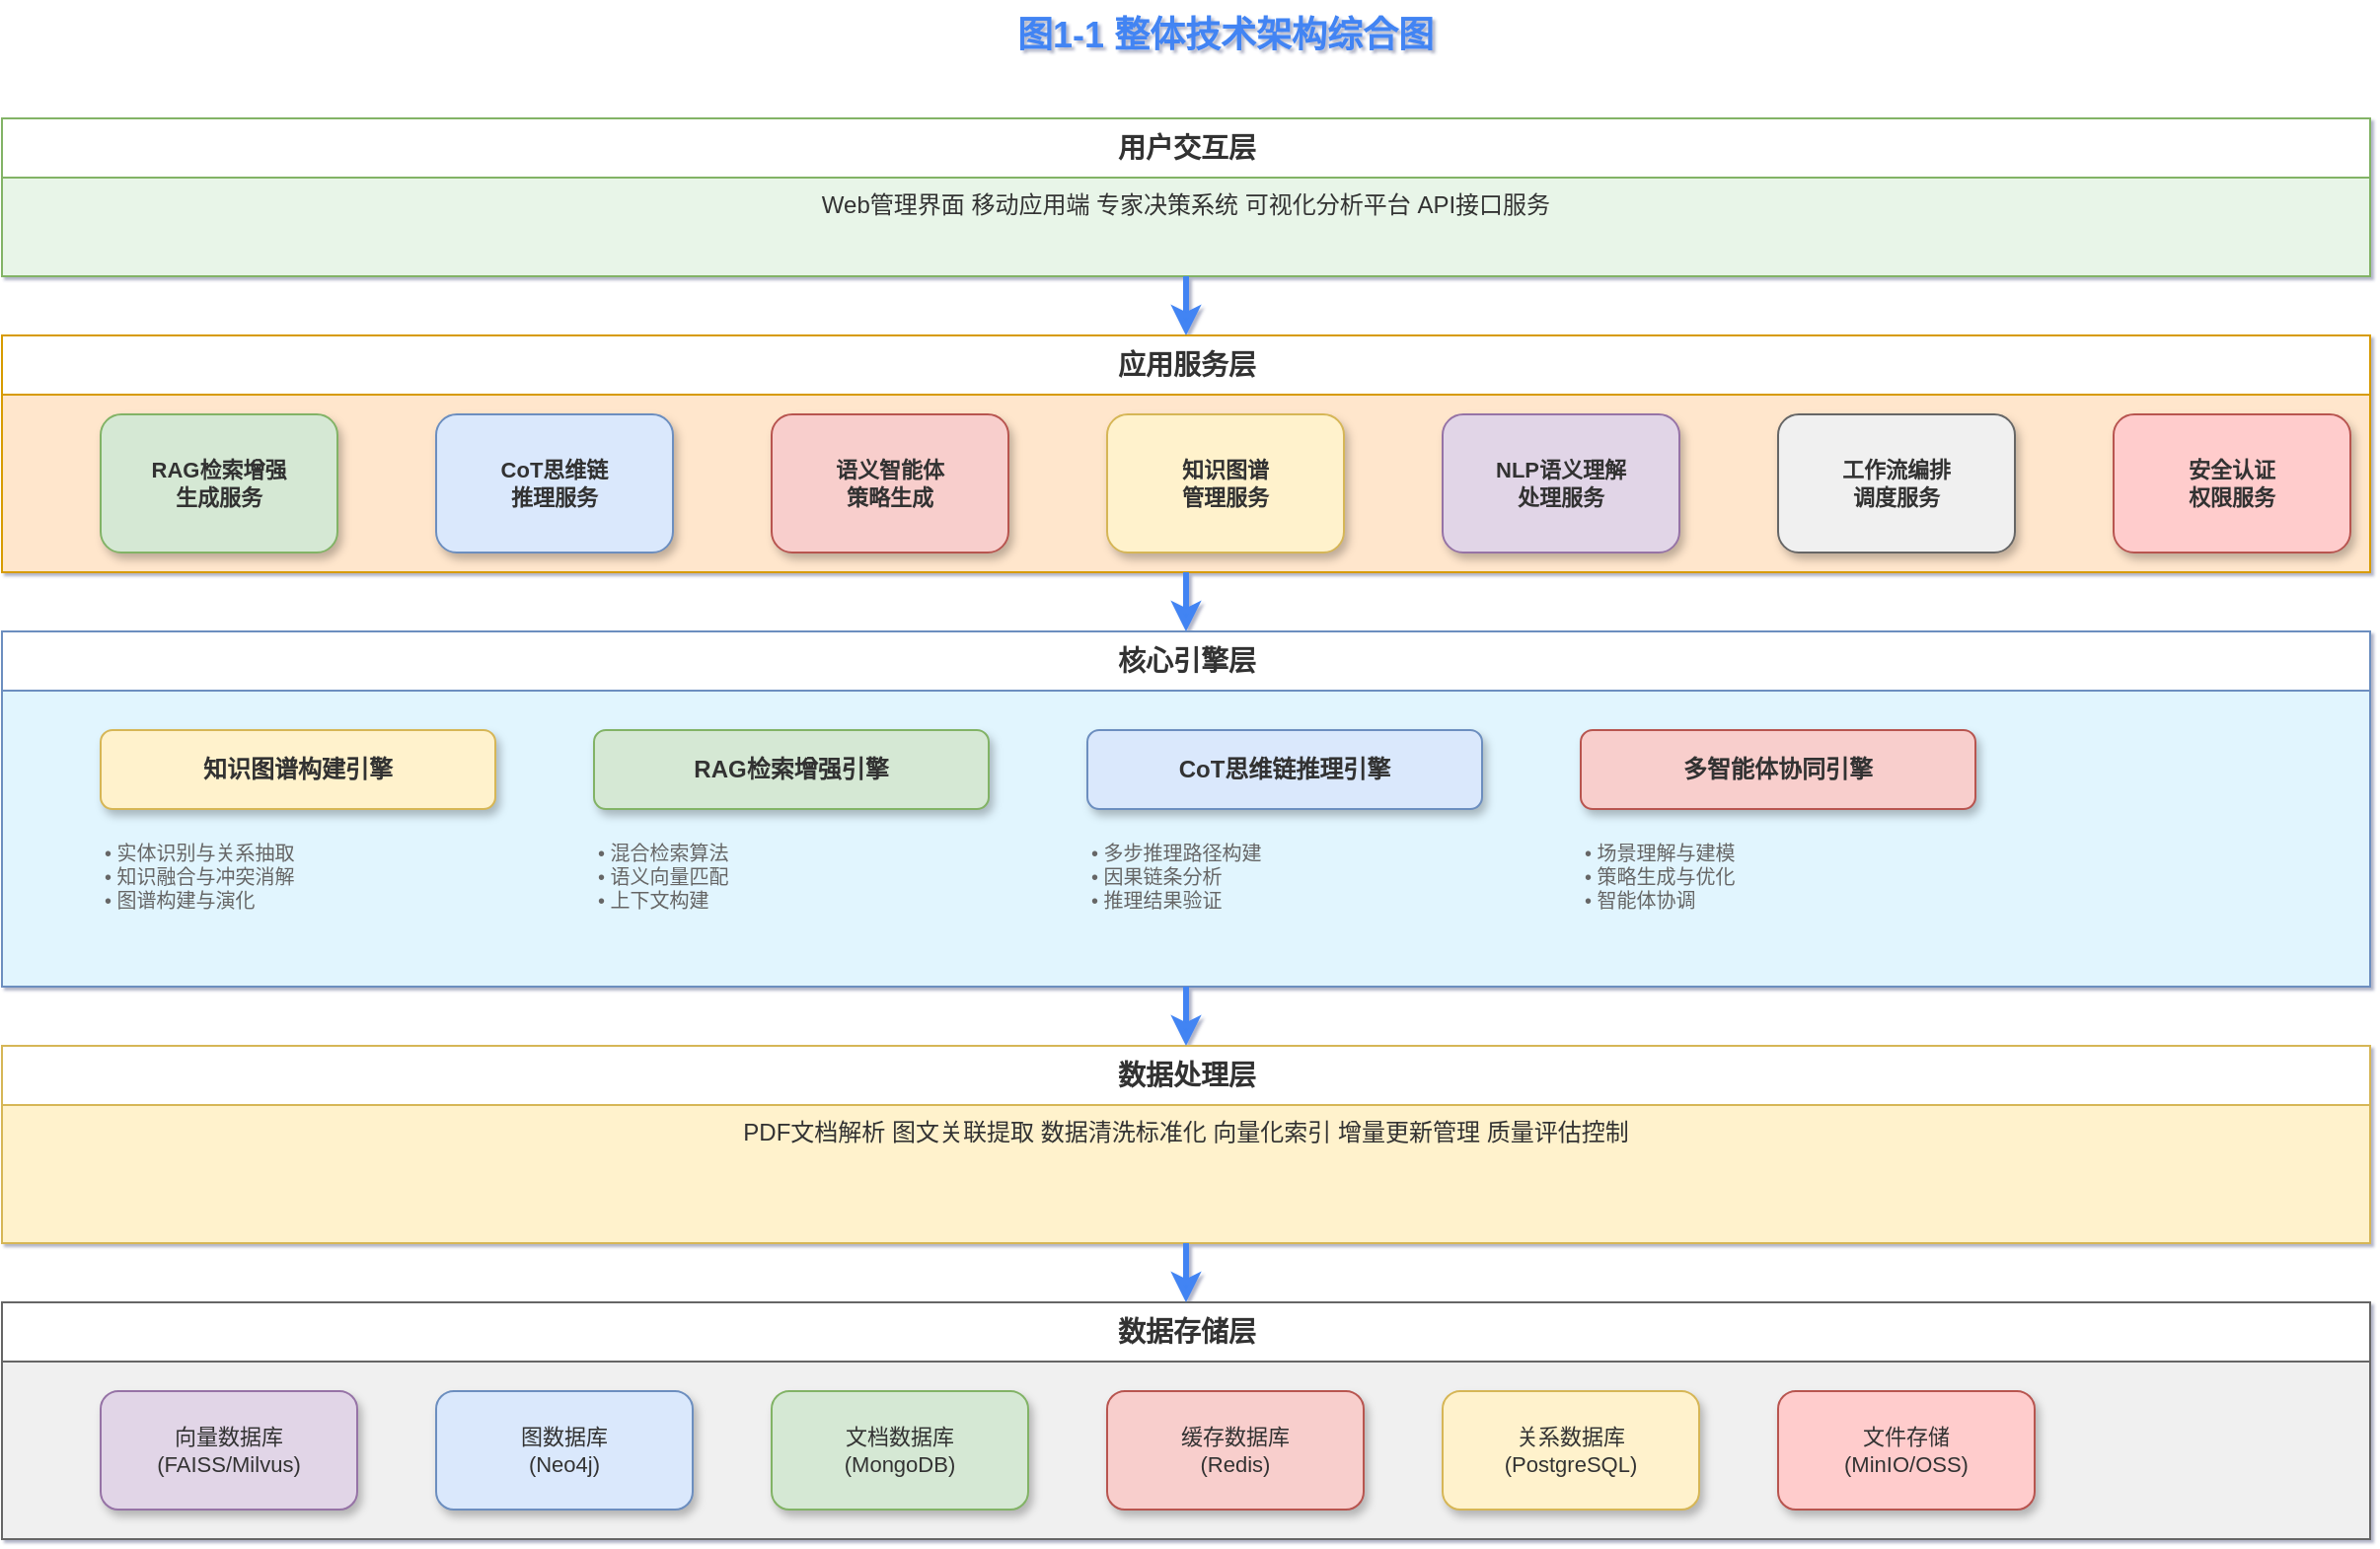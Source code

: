 <?xml version="1.0" encoding="UTF-8"?>
<mxfile version="24.7.7">
  <diagram name="整体技术架构综合图" id="architecture">
    <mxGraphModel dx="1422" dy="794" grid="1" gridSize="10" guides="1" tooltips="1" connect="1" arrows="1" fold="1" page="1" pageScale="1" pageWidth="1400" pageHeight="900" math="0" shadow="1">
      <root>
        <mxCell id="0" />
        <mxCell id="1" parent="0" />
        
        <!-- 标题 -->
        <mxCell id="title" value="图1-1 整体技术架构综合图" style="text;html=1;strokeColor=none;fillColor=none;align=center;verticalAlign=middle;whiteSpace=wrap;rounded=0;fontSize=18;fontStyle=1;fontColor=#4284F3;" vertex="1" parent="1">
          <mxGeometry x="570" y="30" width="300" height="35" as="geometry" />
        </mxCell>
        
        <!-- 用户交互层 -->
        <mxCell id="user_layer" value="用户交互层" style="swimlane;html=1;fontStyle=1;align=center;verticalAlign=top;childLayout=stackLayout;horizontal=1;startSize=30;horizontalStack=0;resizeParent=1;resizeLast=0;collapsible=0;marginBottom=0;swimlaneFillColor=#E8F5E8;strokeColor=#82B366;fontColor=#333333;fontSize=14;" vertex="1" parent="1">
          <mxGeometry x="100" y="90" width="1200" height="80" as="geometry" />
        </mxCell>
        
        <mxCell id="user_interfaces" value="Web管理界面          移动应用端          专家决策系统          可视化分析平台          API接口服务" style="text;html=1;strokeColor=none;fillColor=none;spacingLeft=4;spacingRight=4;whiteSpace=wrap;overflow=hidden;rotatable=0;fontSize=12;fontColor=#333333;align=center;" vertex="1" parent="user_layer">
          <mxGeometry y="30" width="1200" height="50" as="geometry" />
        </mxCell>
        
        <!-- 应用服务层 -->
        <mxCell id="app_layer" value="应用服务层" style="swimlane;html=1;fontStyle=1;align=center;verticalAlign=top;childLayout=stackLayout;horizontal=1;startSize=30;horizontalStack=0;resizeParent=1;resizeLast=0;collapsible=0;marginBottom=0;swimlaneFillColor=#FFE6CC;strokeColor=#D79B00;fontColor=#333333;fontSize=14;" vertex="1" parent="1">
          <mxGeometry x="100" y="200" width="1200" height="120" as="geometry" />
        </mxCell>
        
        <mxCell id="core_services" value="" style="html=1;fillColor=none;strokeColor=none;" vertex="1" parent="app_layer">
          <mxGeometry y="30" width="1200" height="90" as="geometry" />
        </mxCell>
        
        <!-- 核心服务模块 -->
        <mxCell id="rag_service" value="RAG检索增强&#xa;生成服务" style="rounded=1;whiteSpace=wrap;html=1;fillColor=#D5E8D4;strokeColor=#82B366;fontColor=#333333;fontSize=11;fontStyle=1;shadow=1;" vertex="1" parent="core_services">
          <mxGeometry x="50" y="10" width="120" height="70" as="geometry" />
        </mxCell>
        
        <mxCell id="cot_service" value="CoT思维链&#xa;推理服务" style="rounded=1;whiteSpace=wrap;html=1;fillColor=#DAE8FC;strokeColor=#6C8EBF;fontColor=#333333;fontSize=11;fontStyle=1;shadow=1;" vertex="1" parent="core_services">
          <mxGeometry x="220" y="10" width="120" height="70" as="geometry" />
        </mxCell>
        
        <mxCell id="agent_service" value="语义智能体&#xa;策略生成" style="rounded=1;whiteSpace=wrap;html=1;fillColor=#F8CECC;strokeColor=#B85450;fontColor=#333333;fontSize=11;fontStyle=1;shadow=1;" vertex="1" parent="core_services">
          <mxGeometry x="390" y="10" width="120" height="70" as="geometry" />
        </mxCell>
        
        <mxCell id="kg_service" value="知识图谱&#xa;管理服务" style="rounded=1;whiteSpace=wrap;html=1;fillColor=#FFF2CC;strokeColor=#D6B656;fontColor=#333333;fontSize=11;fontStyle=1;shadow=1;" vertex="1" parent="core_services">
          <mxGeometry x="560" y="10" width="120" height="70" as="geometry" />
        </mxCell>
        
        <mxCell id="nlp_service" value="NLP语义理解&#xa;处理服务" style="rounded=1;whiteSpace=wrap;html=1;fillColor=#E1D5E7;strokeColor=#9673A6;fontColor=#333333;fontSize=11;fontStyle=1;shadow=1;" vertex="1" parent="core_services">
          <mxGeometry x="730" y="10" width="120" height="70" as="geometry" />
        </mxCell>
        
        <mxCell id="workflow_service" value="工作流编排&#xa;调度服务" style="rounded=1;whiteSpace=wrap;html=1;fillColor=#F0F0F0;strokeColor=#666666;fontColor=#333333;fontSize=11;fontStyle=1;shadow=1;" vertex="1" parent="core_services">
          <mxGeometry x="900" y="10" width="120" height="70" as="geometry" />
        </mxCell>
        
        <mxCell id="security_service" value="安全认证&#xa;权限服务" style="rounded=1;whiteSpace=wrap;html=1;fillColor=#FFCCCC;strokeColor=#B85450;fontColor=#333333;fontSize=11;fontStyle=1;shadow=1;" vertex="1" parent="core_services">
          <mxGeometry x="1070" y="10" width="120" height="70" as="geometry" />
        </mxCell>
        
        <!-- 核心引擎层 -->
        <mxCell id="engine_layer" value="核心引擎层" style="swimlane;html=1;fontStyle=1;align=center;verticalAlign=top;childLayout=stackLayout;horizontal=1;startSize=30;horizontalStack=0;resizeParent=1;resizeLast=0;collapsible=0;marginBottom=0;swimlaneFillColor=#E1F5FE;strokeColor=#6C8EBF;fontColor=#333333;fontSize=14;" vertex="1" parent="1">
          <mxGeometry x="100" y="350" width="1200" height="180" as="geometry" />
        </mxCell>
        
        <!-- 引擎模块容器 -->
        <mxCell id="engines_container" value="" style="html=1;fillColor=none;strokeColor=none;" vertex="1" parent="engine_layer">
          <mxGeometry y="30" width="1200" height="150" as="geometry" />
        </mxCell>
        
        <!-- 知识图谱构建引擎 -->
        <mxCell id="kg_engine" value="知识图谱构建引擎" style="rounded=1;whiteSpace=wrap;html=1;fillColor=#FFF2CC;strokeColor=#D6B656;fontColor=#333333;fontSize=12;fontStyle=1;shadow=1;" vertex="1" parent="engines_container">
          <mxGeometry x="50" y="20" width="200" height="40" as="geometry" />
        </mxCell>
        
        <mxCell id="kg_details" value="• 实体识别与关系抽取&#xa;• 知识融合与冲突消解&#xa;• 图谱构建与演化" style="text;html=1;strokeColor=none;fillColor=none;fontSize=10;fontColor=#666666;align=left;" vertex="1" parent="engines_container">
          <mxGeometry x="50" y="70" width="200" height="50" as="geometry" />
        </mxCell>
        
        <!-- RAG检索引擎 -->
        <mxCell id="rag_engine" value="RAG检索增强引擎" style="rounded=1;whiteSpace=wrap;html=1;fillColor=#D5E8D4;strokeColor=#82B366;fontColor=#333333;fontSize=12;fontStyle=1;shadow=1;" vertex="1" parent="engines_container">
          <mxGeometry x="300" y="20" width="200" height="40" as="geometry" />
        </mxCell>
        
        <mxCell id="rag_details" value="• 混合检索算法&#xa;• 语义向量匹配&#xa;• 上下文构建" style="text;html=1;strokeColor=none;fillColor=none;fontSize=10;fontColor=#666666;align=left;" vertex="1" parent="engines_container">
          <mxGeometry x="300" y="70" width="200" height="50" as="geometry" />
        </mxCell>
        
        <!-- CoT推理引擎 -->
        <mxCell id="cot_engine" value="CoT思维链推理引擎" style="rounded=1;whiteSpace=wrap;html=1;fillColor=#DAE8FC;strokeColor=#6C8EBF;fontColor=#333333;fontSize=12;fontStyle=1;shadow=1;" vertex="1" parent="engines_container">
          <mxGeometry x="550" y="20" width="200" height="40" as="geometry" />
        </mxCell>
        
        <mxCell id="cot_details" value="• 多步推理路径构建&#xa;• 因果链条分析&#xa;• 推理结果验证" style="text;html=1;strokeColor=none;fillColor=none;fontSize=10;fontColor=#666666;align=left;" vertex="1" parent="engines_container">
          <mxGeometry x="550" y="70" width="200" height="50" as="geometry" />
        </mxCell>
        
        <!-- 智能体引擎 -->
        <mxCell id="agent_engine" value="多智能体协同引擎" style="rounded=1;whiteSpace=wrap;html=1;fillColor=#F8CECC;strokeColor=#B85450;fontColor=#333333;fontSize=12;fontStyle=1;shadow=1;" vertex="1" parent="engines_container">
          <mxGeometry x="800" y="20" width="200" height="40" as="geometry" />
        </mxCell>
        
        <mxCell id="agent_details" value="• 场景理解与建模&#xa;• 策略生成与优化&#xa;• 智能体协调" style="text;html=1;strokeColor=none;fillColor=none;fontSize=10;fontColor=#666666;align=left;" vertex="1" parent="engines_container">
          <mxGeometry x="800" y="70" width="200" height="50" as="geometry" />
        </mxCell>
        
        <!-- 数据处理层 -->
        <mxCell id="data_layer" value="数据处理层" style="swimlane;html=1;fontStyle=1;align=center;verticalAlign=top;childLayout=stackLayout;horizontal=1;startSize=30;horizontalStack=0;resizeParent=1;resizeLast=0;collapsible=0;marginBottom=0;swimlaneFillColor=#FFF2CC;strokeColor=#D6B656;fontColor=#333333;fontSize=14;" vertex="1" parent="1">
          <mxGeometry x="100" y="560" width="1200" height="100" as="geometry" />
        </mxCell>
        
        <mxCell id="data_components" value="PDF文档解析     图文关联提取     数据清洗标准化     向量化索引     增量更新管理     质量评估控制" style="text;html=1;strokeColor=none;fillColor=none;spacingLeft=4;spacingRight=4;whiteSpace=wrap;overflow=hidden;rotatable=0;fontSize=12;fontColor=#333333;align=center;" vertex="1" parent="data_layer">
          <mxGeometry y="30" width="1200" height="70" as="geometry" />
        </mxCell>
        
        <!-- 数据存储层 -->
        <mxCell id="storage_layer" value="数据存储层" style="swimlane;html=1;fontStyle=1;align=center;verticalAlign=top;childLayout=stackLayout;horizontal=1;startSize=30;horizontalStack=0;resizeParent=1;resizeLast=0;collapsible=0;marginBottom=0;swimlaneFillColor=#F0F0F0;strokeColor=#666666;fontColor=#333333;fontSize=14;" vertex="1" parent="1">
          <mxGeometry x="100" y="690" width="1200" height="120" as="geometry" />
        </mxCell>
        
        <mxCell id="storage_systems" value="" style="html=1;fillColor=none;strokeColor=none;" vertex="1" parent="storage_layer">
          <mxGeometry y="30" width="1200" height="90" as="geometry" />
        </mxCell>
        
        <!-- 存储组件 -->
        <mxCell id="vector_db" value="向量数据库&#xa;(FAISS/Milvus)" style="rounded=1;whiteSpace=wrap;html=1;fillColor=#E1D5E7;strokeColor=#9673A6;fontColor=#333333;fontSize=11;shadow=1;" vertex="1" parent="storage_systems">
          <mxGeometry x="50" y="15" width="130" height="60" as="geometry" />
        </mxCell>
        
        <mxCell id="graph_db" value="图数据库&#xa;(Neo4j)" style="rounded=1;whiteSpace=wrap;html=1;fillColor=#DAE8FC;strokeColor=#6C8EBF;fontColor=#333333;fontSize=11;shadow=1;" vertex="1" parent="storage_systems">
          <mxGeometry x="220" y="15" width="130" height="60" as="geometry" />
        </mxCell>
        
        <mxCell id="doc_db" value="文档数据库&#xa;(MongoDB)" style="rounded=1;whiteSpace=wrap;html=1;fillColor=#D5E8D4;strokeColor=#82B366;fontColor=#333333;fontSize=11;shadow=1;" vertex="1" parent="storage_systems">
          <mxGeometry x="390" y="15" width="130" height="60" as="geometry" />
        </mxCell>
        
        <mxCell id="cache_db" value="缓存数据库&#xa;(Redis)" style="rounded=1;whiteSpace=wrap;html=1;fillColor=#F8CECC;strokeColor=#B85450;fontColor=#333333;fontSize=11;shadow=1;" vertex="1" parent="storage_systems">
          <mxGeometry x="560" y="15" width="130" height="60" as="geometry" />
        </mxCell>
        
        <mxCell id="relational_db" value="关系数据库&#xa;(PostgreSQL)" style="rounded=1;whiteSpace=wrap;html=1;fillColor=#FFF2CC;strokeColor=#D6B656;fontColor=#333333;fontSize=11;shadow=1;" vertex="1" parent="storage_systems">
          <mxGeometry x="730" y="15" width="130" height="60" as="geometry" />
        </mxCell>
        
        <mxCell id="file_storage" value="文件存储&#xa;(MinIO/OSS)" style="rounded=1;whiteSpace=wrap;html=1;fillColor=#FFCCCC;strokeColor=#B85450;fontColor=#333333;fontSize=11;shadow=1;" vertex="1" parent="storage_systems">
          <mxGeometry x="900" y="15" width="130" height="60" as="geometry" />
        </mxCell>
        
        <!-- 连接线 -->
        <mxCell id="arrow1" style="edgeStyle=orthogonalEdgeStyle;rounded=0;orthogonalLoop=1;jettySize=auto;html=1;strokeColor=#4284F3;strokeWidth=3;endArrow=classic;" edge="1" parent="1" source="user_layer" target="app_layer">
          <mxGeometry relative="1" as="geometry" />
        </mxCell>
        
        <mxCell id="arrow2" style="edgeStyle=orthogonalEdgeStyle;rounded=0;orthogonalLoop=1;jettySize=auto;html=1;strokeColor=#4284F3;strokeWidth=3;endArrow=classic;" edge="1" parent="1" source="app_layer" target="engine_layer">
          <mxGeometry relative="1" as="geometry" />
        </mxCell>
        
        <mxCell id="arrow3" style="edgeStyle=orthogonalEdgeStyle;rounded=0;orthogonalLoop=1;jettySize=auto;html=1;strokeColor=#4284F3;strokeWidth=3;endArrow=classic;" edge="1" parent="1" source="engine_layer" target="data_layer">
          <mxGeometry relative="1" as="geometry" />
        </mxCell>
        
        <mxCell id="arrow4" style="edgeStyle=orthogonalEdgeStyle;rounded=0;orthogonalLoop=1;jettySize=auto;html=1;strokeColor=#4284F3;strokeWidth=3;endArrow=classic;" edge="1" parent="1" source="data_layer" target="storage_layer">
          <mxGeometry relative="1" as="geometry" />
        </mxCell>
        
      </root>
    </mxGraphModel>
  </diagram>
</mxfile>